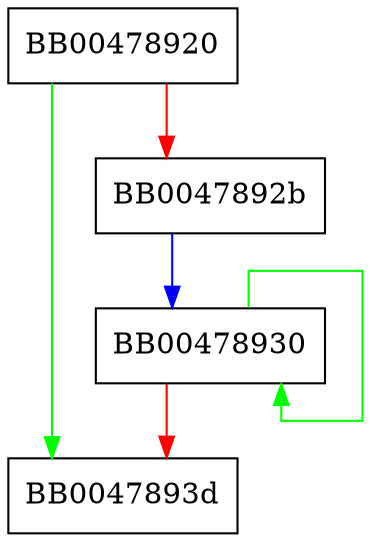 digraph pqueue_size {
  node [shape="box"];
  graph [splines=ortho];
  BB00478920 -> BB0047893d [color="green"];
  BB00478920 -> BB0047892b [color="red"];
  BB0047892b -> BB00478930 [color="blue"];
  BB00478930 -> BB00478930 [color="green"];
  BB00478930 -> BB0047893d [color="red"];
}